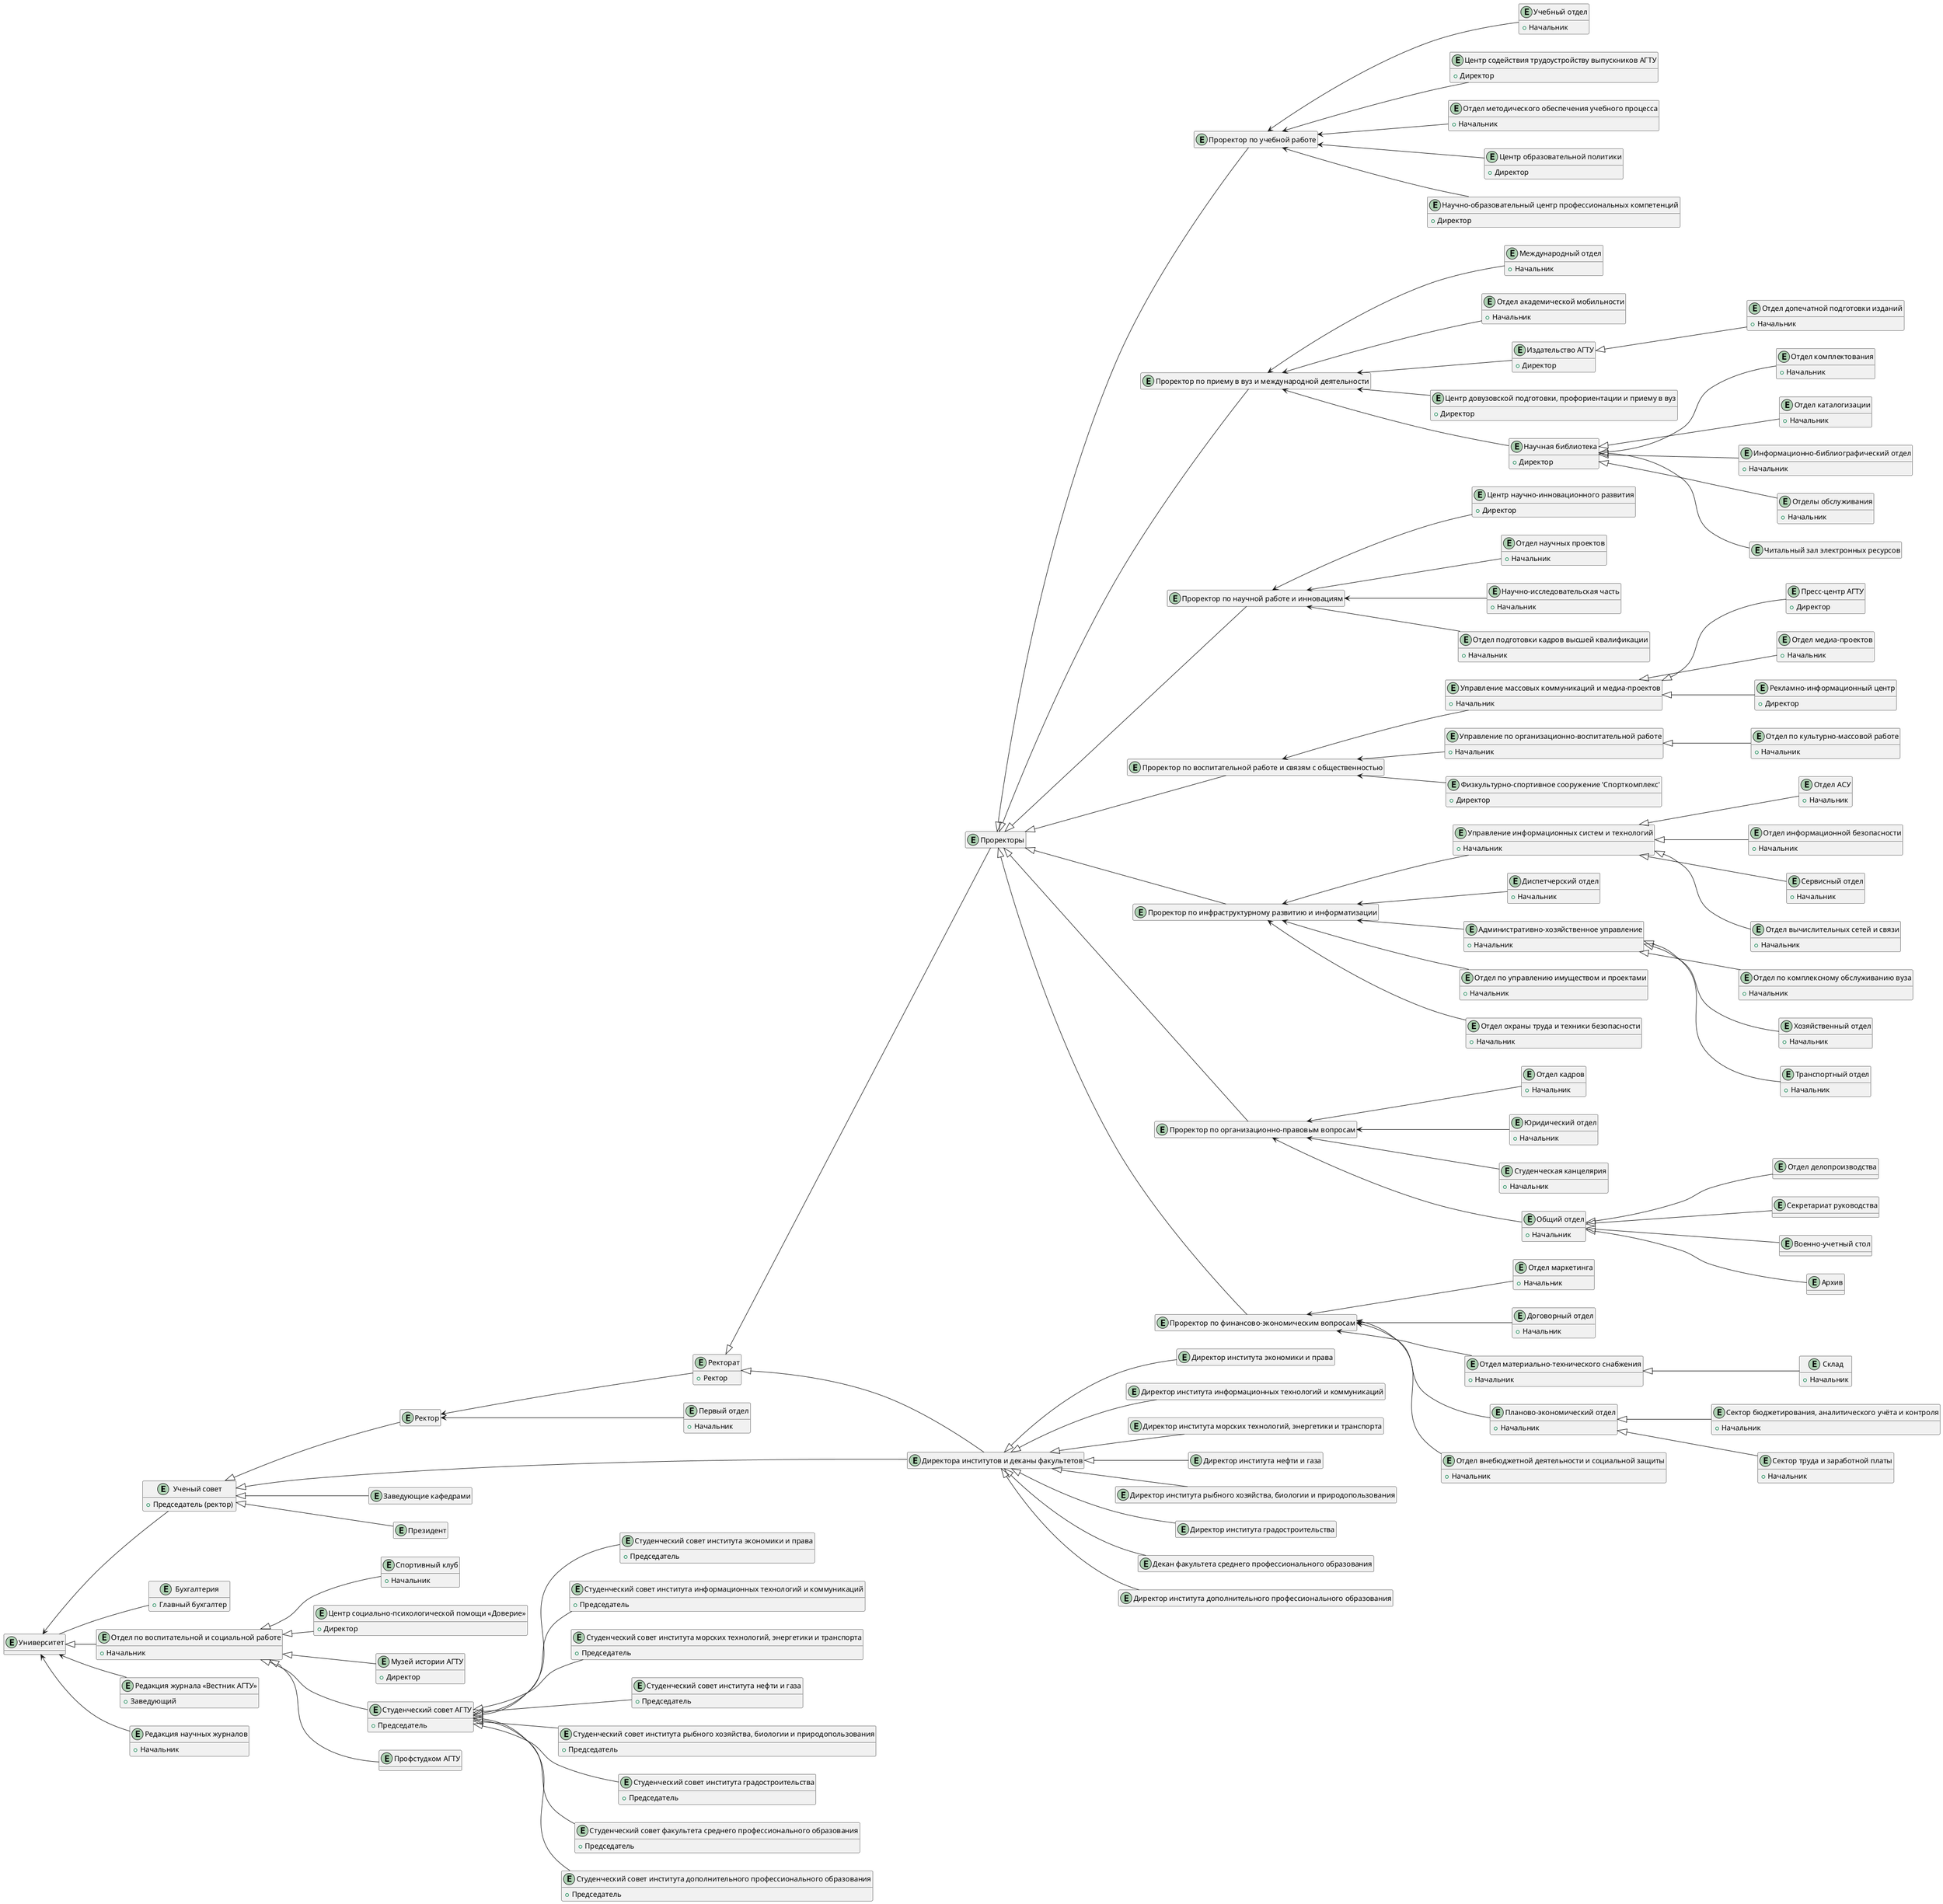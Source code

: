 @startuml
'https://plantuml.com/class-diagram

' A <|-- B : отдел B входит в состав отдела A (отдел B руководит отделом A)
' A <-- B : отдел B подчиняется отделу A (отдел A руководит отделом B)

left to right direction

hide methods
'hide members

entity "Ученый совет" as academicCouncil {
    + {field} Председатель (ректор)
}

entity "Университет" as university {}
university <-- academicCouncil

entity "Ректор" as rector
hide rector members
academicCouncil <|-- rector

entity "Ректорат" as rectory {
    + Ректор
}
rector <-- rectory


entity "Проректоры" as viceRectors
hide viceRectors members
rectory <|-- viceRectors

    entity "Проректор по учебной работе" as viceRectorForAcademicAffairs
    hide viceRectorForAcademicAffairs members
    viceRectors <|-- viceRectorForAcademicAffairs

    entity "Проректор по приему в вуз и международной деятельности" as viceRectorForAdmissionsAndInternationalActivities
    hide viceRectorForAdmissionsAndInternationalActivities members
    viceRectors <|-- viceRectorForAdmissionsAndInternationalActivities

    entity "Проректор по научной работе и инновациям" as viceRectorForResearchAndInnovations
    hide viceRectorForResearchAndInnovations members
    viceRectors <|-- viceRectorForResearchAndInnovations

    entity "Проректор по воспитательной работе и связям с общественностью" as viceRectorForEducationalWorkAndPublicRelations
    hide viceRectorForEducationalWorkAndPublicRelations members
    viceRectors <|-- viceRectorForEducationalWorkAndPublicRelations

    entity "Проректор по инфраструктурному развитию и информатизации" as viceRectorForInfrastructureDevelopmentAndInformatization
    hide viceRectorForInfrastructureDevelopmentAndInformatization members
    viceRectors <|-- viceRectorForInfrastructureDevelopmentAndInformatization

    entity "Проректор по организационно-правовым вопросам" as viceRectorForOrganizationalAndLegalAffairs
    hide viceRectorForOrganizationalAndLegalAffairs members
    viceRectors <|-- viceRectorForOrganizationalAndLegalAffairs

    entity "Проректор по финансово-экономическим вопросам" as viceRectorForFinancialAndEconomicAffairs
    hide viceRectorForFinancialAndEconomicAffairs members
    viceRectors <|-- viceRectorForFinancialAndEconomicAffairs

entity "Директора институтов и деканы факультетов" as directorsAndDeans
hide directorsAndDeans members
rectory <|-- directorsAndDeans
academicCouncil <|-- directorsAndDeans

    entity "Директор института экономики и права" as instituteOfEconomicsAndLawDirector
    hide instituteOfEconomicsAndLawDirector members
    directorsAndDeans <|-- instituteOfEconomicsAndLawDirector

    entity "Директор института информационных технологий и коммуникаций" as instituteOfInformationTechnologiesAndCommunicationsDirector
    hide instituteOfInformationTechnologiesAndCommunicationsDirector members
    directorsAndDeans <|-- instituteOfInformationTechnologiesAndCommunicationsDirector

    entity "Директор института морских технологий, энергетики и транспорта" as instituteOfMarineTechnologiesEnergyAndTransportDirector
    hide instituteOfMarineTechnologiesEnergyAndTransportDirector members
    directorsAndDeans <|-- instituteOfMarineTechnologiesEnergyAndTransportDirector

    entity "Директор института нефти и газа" as instituteOfOilAndGasDirector
    hide instituteOfOilAndGasDirector members
    directorsAndDeans <|-- instituteOfOilAndGasDirector

    entity "Директор института рыбного хозяйства, биологии и природопользования" as instituteOfFisheryBiologyAndNaturalResourceManagementDirector
    hide instituteOfFisheryBiologyAndNaturalResourceManagementDirector members
    directorsAndDeans <|-- instituteOfFisheryBiologyAndNaturalResourceManagementDirector

    entity "Директор института градостроительства" as instituteOfUrbanPlanningDirector
    hide instituteOfUrbanPlanningDirector members
    directorsAndDeans <|-- instituteOfUrbanPlanningDirector

    entity "Декан факультета среднего профессионального образования" as facultyOfIntermediateVocationalEducationDean
    hide facultyOfIntermediateVocationalEducationDean members
    directorsAndDeans <|-- facultyOfIntermediateVocationalEducationDean

    entity "Директор института дополнительного профессионального образования" as instituteOfContinuingProfessionalEducationDirector
    hide instituteOfContinuingProfessionalEducationDirector members
    directorsAndDeans <|-- instituteOfContinuingProfessionalEducationDirector

entity "Заведующие кафедрами" as chairpersons
hide chairpersons members
academicCouncil <|-- chairpersons

entity "Первый отдел" as firstDepartment {
    + Начальник
}
rector <-- firstDepartment

entity "Президент" as president
hide president members
academicCouncil <|-- president



entity "Бухгалтерия" as accounting {
    + Главный бухгалтер
}
university -- accounting

entity "Отдел кадров" as hrDepartment {
    + Начальник
}
viceRectorForOrganizationalAndLegalAffairs <-- hrDepartment

entity "Юридический отдел" as legalDepartment {
    + Начальник
}
viceRectorForOrganizationalAndLegalAffairs <-- legalDepartment

entity "Студенческая канцелярия" as studentAffairsOffice {
    + Начальник
}
' todo кому подчиняется?
viceRectorForOrganizationalAndLegalAffairs <-- studentAffairsOffice

entity "Общий отдел" as generalDepartment {
    + Начальник
}
viceRectorForOrganizationalAndLegalAffairs <-- generalDepartment
    entity "Отдел делопроизводства" as documentManagementDepartment
    generalDepartment <|-- documentManagementDepartment
    entity "Секретариат руководства" as executiveSecretariat
    generalDepartment <|-- executiveSecretariat
    entity "Военно-учетный стол" as militaryRegistrationDesk
    generalDepartment <|-- militaryRegistrationDesk
    entity "Архив" as archive
    generalDepartment <|-- archive

entity "Международный отдел" as internationalRelationsOffice {
    + Начальник
}
' todo кому подчиняется?
viceRectorForAdmissionsAndInternationalActivities <-- internationalRelationsOffice

entity "Отдел академической мобильности" as academicMobilityOffice {
    + Начальник
}
viceRectorForAdmissionsAndInternationalActivities <-- academicMobilityOffice

entity "Управление массовых коммуникаций и медиа-проектов" as massCommunicationsAndMediaProjectsManagement {
    + Начальник
}
viceRectorForEducationalWorkAndPublicRelations <-- massCommunicationsAndMediaProjectsManagement
    entity "Пресс-центр АГТУ" as AGTUPressCenter {
        + Директор
    }
    massCommunicationsAndMediaProjectsManagement <|-- AGTUPressCenter
    entity "Отдел медиа-проектов" as mediaProjectsDepartment {
        + Начальник
    }
    massCommunicationsAndMediaProjectsManagement <|-- mediaProjectsDepartment
    entity "Рекламно-информационный центр" as advertisingAndInformationCenter {
        + Директор
    }
    massCommunicationsAndMediaProjectsManagement <|-- advertisingAndInformationCenter

entity "Управление по организационно-воспитательной работе" as organizationalAndEducationalWorkManagement {
    + Начальник
}
viceRectorForEducationalWorkAndPublicRelations <-- organizationalAndEducationalWorkManagement
    entity "Отдел по культурно-массовой работе" as culturalAndMassWorkDepartment {
        + Начальник
    }
    organizationalAndEducationalWorkManagement <|-- culturalAndMassWorkDepartment
    entity "Отдел по воспитательной и социальной работе" as educationalAndSocialWorkDepartment {
        + Начальник
    }
    university <|-- educationalAndSocialWorkDepartment
    entity "Спортивный клуб" as sportsClub {
        + Начальник
    }
    educationalAndSocialWorkDepartment <|-- sportsClub
    entity "Центр социально-психологической помощи «Доверие»" as TrustSocialAndPsychologicalSupportCenter {
        + Директор
    }
    educationalAndSocialWorkDepartment <|-- TrustSocialAndPsychologicalSupportCenter
    entity "Музей истории АГТУ" as AGTUHistoryMuseum {
        + Директор
    }
    educationalAndSocialWorkDepartment <|-- AGTUHistoryMuseum
    entity "Студенческий совет АГТУ" as AGTUStudentCouncil {
        + Председатель
    }
    educationalAndSocialWorkDepartment <|-- AGTUStudentCouncil
        entity "Студенческий совет института экономики и права" as instituteOfEconomicsAndLawStudentCouncil {
            + Председатель
        }
        AGTUStudentCouncil <|-- instituteOfEconomicsAndLawStudentCouncil
        entity "Студенческий совет института информационных технологий и коммуникаций" as instituteOfInformationTechnologiesAndCommunicationsStudentCouncil {
            + Председатель
        }
        AGTUStudentCouncil <|-- instituteOfInformationTechnologiesAndCommunicationsStudentCouncil
        entity "Студенческий совет института морских технологий, энергетики и транспорта" as instituteOfMarineTechnologiesEnergyAndTransportStudentCouncil {
            + Председатель
        }
        AGTUStudentCouncil <|-- instituteOfMarineTechnologiesEnergyAndTransportStudentCouncil
        entity "Студенческий совет института нефти и газа" as instituteOfOilAndGasStudentCouncil {
            + Председатель
        }
        AGTUStudentCouncil <|-- instituteOfOilAndGasStudentCouncil
        entity "Студенческий совет института рыбного хозяйства, биологии и природопользования" as instituteOfFisheryBiologyAndNaturalResourceManagementStudentCouncil {
            + Председатель
        }
        AGTUStudentCouncil <|-- instituteOfFisheryBiologyAndNaturalResourceManagementStudentCouncil
        entity "Студенческий совет института градостроительства" as instituteOfUrbanPlanningStudentCouncil {
            + Председатель
        }
        AGTUStudentCouncil <|-- instituteOfUrbanPlanningStudentCouncil
        entity "Студенческий совет факультета среднего профессионального образования" as facultyOfIntermediateVocationalEducationStudentCouncil {
            + Председатель
        }
        AGTUStudentCouncil <|-- facultyOfIntermediateVocationalEducationStudentCouncil
        ' todo следующий студсовет существует?
        entity "Студенческий совет института дополнительного профессионального образования" as facultyOfIntermediateVocationalEducationStudentCouncilStudentCouncil {
            + Председатель
        }
        AGTUStudentCouncil <|-- facultyOfIntermediateVocationalEducationStudentCouncilStudentCouncil

    ' todo кому подчиняется?
    entity "Профстудком АГТУ" as AGTUStudentTradeUnionCommittee {

    }
    educationalAndSocialWorkDepartment <|-- AGTUStudentTradeUnionCommittee

entity "Физкультурно-спортивное сооружение 'Спорткомплекс'" as sportsFacility {
    + Директор
}
viceRectorForEducationalWorkAndPublicRelations <-- sportsFacility

entity "Управление информационных систем и технологий" as informationSystemsAndTechnologiesManagement {
    + Начальник
}
viceRectorForInfrastructureDevelopmentAndInformatization <-- informationSystemsAndTechnologiesManagement
    entity "Отдел АСУ" as automationSystemsDepartment {
        + Начальник
    }
    informationSystemsAndTechnologiesManagement <|-- automationSystemsDepartment
    entity "Отдел информационной безопасности" as informationSecurityDepartment {
        + Начальник
    }
    informationSystemsAndTechnologiesManagement <|-- informationSecurityDepartment
    entity "Сервисный отдел" as serviceDepartment {
        + Начальник
    }
    informationSystemsAndTechnologiesManagement <|-- serviceDepartment
    entity "Отдел вычислительных сетей и связи" as computerNetworksAndCommunicationsDepartment {
        + Начальник
    }
    informationSystemsAndTechnologiesManagement <|-- computerNetworksAndCommunicationsDepartment

entity "Диспетчерский отдел" as dispatchDepartment {
    + Начальник
}
viceRectorForInfrastructureDevelopmentAndInformatization <-- dispatchDepartment

entity "Учебный отдел" as academicDepartment {
    + Начальник
}
viceRectorForAcademicAffairs <-- academicDepartment

entity "Центр содействия трудоустройству выпускников АГТУ" as careerDevelopmentCenter {
    + Директор
}
viceRectorForAcademicAffairs <-- careerDevelopmentCenter

entity "Отдел методического обеспечения учебного процесса" as educationalProcessSupportDepartment {
    + Начальник
}
viceRectorForAcademicAffairs <-- educationalProcessSupportDepartment

entity "Центр образовательной политики" as educationalPolicyCenter {
    + Директор
}
viceRectorForAcademicAffairs <-- educationalPolicyCenter

entity "Издательство АГТУ" as AGTUPublishingHouse {
    + Директор
}
viceRectorForAdmissionsAndInternationalActivities <-- AGTUPublishingHouse
    entity "Отдел допечатной подготовки изданий" as prepressDepartment {
        + Начальник
    }
    AGTUPublishingHouse <|-- prepressDepartment

entity "Научно-образовательный центр профессиональных компетенций" as professionalCompetenciesCenter {
     + Директор
}
viceRectorForAcademicAffairs <-- professionalCompetenciesCenter

entity "Центр довузовской подготовки, профориентации и приему в вуз" as preuniversityPreparationAndAdmissionCenter {
    + Директор
}
viceRectorForAdmissionsAndInternationalActivities <-- preuniversityPreparationAndAdmissionCenter

entity "Научная библиотека" as scientificLibrary {
    + Директор
}
viceRectorForAdmissionsAndInternationalActivities <-- scientificLibrary
    entity "Отдел комплектования" as acquisitionDepartment {
        + Начальник
    }
    scientificLibrary <|-- acquisitionDepartment
    entity "Отдел каталогизации" as catalogingDepartment {
        + Начальник
    }
    scientificLibrary <|-- catalogingDepartment
    entity "Информационно-библиографический отдел" as informationAndBibliographyDepartment {
        + Начальник
    }
    scientificLibrary <|-- informationAndBibliographyDepartment
    entity "Отделы обслуживания" as serviceDepartments {
        + Начальник
    }
    scientificLibrary <|-- serviceDepartments
    entity "Читальный зал электронных ресурсов" as electronicResourcesReadingRoom {
        ' todo кто руководитель?
    }
    hide electronicResourcesReadingRoom members
    scientificLibrary <|-- electronicResourcesReadingRoom
    ' todo следующие отделы нужны?
'    entity "Отдел научной литературы" as scientificLiteratureDepartment {
'
'    }
'    scientificLibrary -- scientificLiteratureDepartment
'    entity "Студенческий читальный зал" as studentReadingRoom {
'
'    }
'    scientificLibrary -- studentReadingRoom
'    entity "Отдел учебной литературы" as educationalLiteratureDepartment {
'
'    }
'    scientificLibrary -- educationalLiteratureDepartment
'    entity "Читальный зал экономической и юридической литературы" as economicsAndLawReadingRoom {
'
'    }
'    scientificLibrary -- economicsAndLawReadingRoom
'    entity "Читальный зал периодических изданий" as periodicalsReadingRoom {
'
'    }
'    scientificLibrary -- periodicalsReadingRoom

entity "Центр научно-инновационного развития" as scientificAndInnovativeDevelopmentCenter {
    + Директор
}
viceRectorForResearchAndInnovations <-- scientificAndInnovativeDevelopmentCenter

entity "Отдел научных проектов" as researchProjectsDepartment {
    + Начальник
}
' todo кому подчиняется?
'scientificAndInnovativeDevelopmentCenter -- researchProjectsDepartment
viceRectorForResearchAndInnovations <-- researchProjectsDepartment

entity "Научно-исследовательская часть" as researchDivision {
    + Начальник
}
viceRectorForResearchAndInnovations <-- researchDivision

entity "Отдел подготовки кадров высшей квалификации" as postgraduateTrainingDepartment {
    + Начальник
}
viceRectorForResearchAndInnovations <-- postgraduateTrainingDepartment

entity "Редакция журнала «Вестник АГТУ»" as AGTUJournalEditorialOffice {
    + Заведующий
}
' todo кому подчиняется?
university <-- AGTUJournalEditorialOffice

entity "Редакция научных журналов" as scientificJournalsEditorialOffice {
    + Начальник
}
' todo кому подчиняется?
university <-- scientificJournalsEditorialOffice

entity "Отдел маркетинга" as marketingDepartment {
    + Начальник
}
viceRectorForFinancialAndEconomicAffairs <-- marketingDepartment

entity "Договорный отдел" as contractDepartment {
    + Начальник
}
viceRectorForFinancialAndEconomicAffairs <-- contractDepartment

entity "Отдел материально-технического снабжения" as materialsAndTechnicalSupplyDepartment {
    + Начальник
}
viceRectorForFinancialAndEconomicAffairs <-- materialsAndTechnicalSupplyDepartment
    ' todo где взять положение?
    entity "Склад" as warehouse {
        + Начальник
    }
    materialsAndTechnicalSupplyDepartment <|-- warehouse

entity "Планово-экономический отдел" as planningAndEconomicDepartment {
    + Начальник
}
viceRectorForFinancialAndEconomicAffairs <-- planningAndEconomicDepartment
    entity "Сектор бюджетирования, аналитического учёта и контроля" as budgetingAndAnalyticalControlSector {
        + Начальник
    }
    planningAndEconomicDepartment <|-- budgetingAndAnalyticalControlSector
    entity "Сектор труда и заработной платы" as laborAndWageSector {
        + Начальник
    }
    planningAndEconomicDepartment <|-- laborAndWageSector


entity "Отдел внебюджетной деятельности и социальной защиты" as extrabudgetaryActivitiesAndSocialProtectionDepartment {
    + Начальник
}
viceRectorForFinancialAndEconomicAffairs <-- extrabudgetaryActivitiesAndSocialProtectionDepartment

entity "Административно-хозяйственное управление" as administrativeAndEconomicManagement {
    + Начальник
}
viceRectorForInfrastructureDevelopmentAndInformatization <-- administrativeAndEconomicManagement
    entity "Отдел по комплексному обслуживанию вуза" as comprehensiveUniversityServiceDepartment {
        + Начальник
    }
    administrativeAndEconomicManagement <|-- comprehensiveUniversityServiceDepartment
    entity "Хозяйственный отдел" as economicDepartment {
        + Начальник
    }
    administrativeAndEconomicManagement <|-- economicDepartment
    entity "Транспортный отдел" as transportDepartment {
        + Начальник
    }
    administrativeAndEconomicManagement <|-- transportDepartment

entity "Отдел по управлению имуществом и проектами" as propertyAndProjectManagementDepartment {
    + Начальник
}
viceRectorForInfrastructureDevelopmentAndInformatization <-- propertyAndProjectManagementDepartment

entity "Отдел охраны труда и техники безопасности" as laborProtectionAndTechnicalSafetyDepartment {
    + Начальник
}
viceRectorForInfrastructureDevelopmentAndInformatization <-- laborProtectionAndTechnicalSafetyDepartment

' todo нужны?
'entity "Общежития" as dormitories {
'
'}
'    entity "Вахта общежития №4" as dormitoryGuardhouse4 {
'
'    }
'    dormitories -- dormitoryGuardhouse4
'    entity "Вахта общежития №8" as dormitoryGuardhouse8 {
'
'    }
'    dormitories -- dormitoryGuardhouse8
'    entity "Вахта общежития №10" as dormitoryGuardhouse10 {
'
'    }
'    dormitories -- dormitoryGuardhouse10

' todo нужны?
'entity "Вахты учебных корпусов" as academicBuildingsGuardhouses {
'
'}
'    entity "Главный учебный корпус" as mainAcademicBuildingGuardhouse {
'
'    }
'    academicBuildingsGuardhouses -- mainAcademicBuildingGuardhouse
'    entity "Учебный корпус №2" as academicBuilding2Guardhouse {
'
'    }
'    academicBuildingsGuardhouses -- academicBuilding2Guardhouse
'    entity "Учебный корпус №3" as academicBuilding3Guardhouse {
'
'    }
'    academicBuildingsGuardhouses -- academicBuilding3Guardhouse
'    entity "Учебный корпус №4" as academicBuilding4Guardhouse {
'
'    }
'    academicBuildingsGuardhouses -- academicBuilding4Guardhouse
'    entity "Учебный корпус №5" as academicBuilding5Guardhouse {
'
'    }
'    academicBuildingsGuardhouses -- academicBuilding5Guardhouse
'    entity "Учебный корпус №6" as academicBuilding6Guardhouse {
'
'    }
'    academicBuildingsGuardhouses -- academicBuilding6Guardhouse
'    entity "Учебный корпус №7" as academicBuilding7Guardhouse {
'
'    }
'    academicBuildingsGuardhouses -- academicBuilding7Guardhouse
'    entity "Учебный корпус №8" as academicBuilding8Guardhouse {
'
'    }
'    academicBuildingsGuardhouses -- academicBuilding8Guardhouse
'    entity "Учебный корпус №9" as academicBuilding9Guardhouse {
'
'    }
'    academicBuildingsGuardhouses -- academicBuilding9Guardhouse
'    entity "Учебный корпус №10-11" as academicBuilding10_11Guardhouse {
'
'    }
'    academicBuildingsGuardhouses -- academicBuilding10_11Guardhouse

' todo нужны?
'entity "Дополнительные структуры" as additionalStructures {
'
'}
'    entity "Медицинский пункт" as medicalPoint {
'
'    }
'    additionalStructures -- medicalPoint
'    entity "Профсоюзный комитет сотрудников ФГБОУ ВО 'АГТУ'" as AGTUStaffTradeUnionCommittee {
'
'    }
'    additionalStructures -- AGTUStaffTradeUnionCommittee

' todo нужны?
'entity "Контрольно-пропускные пункты" as checkpoints {
'
'}
'    entity "КПП со стороны ул. Татищева" as checkpointTatischevaStreet {
'
'    }
'    checkpoints -- checkpointTatischevaStreet
'    entity "КПП со стороны ул. 28 Армии" as checkpoint28ArmyStreet {
'
'    }
'    checkpoints -- checkpoint28ArmyStreet





@enduml
